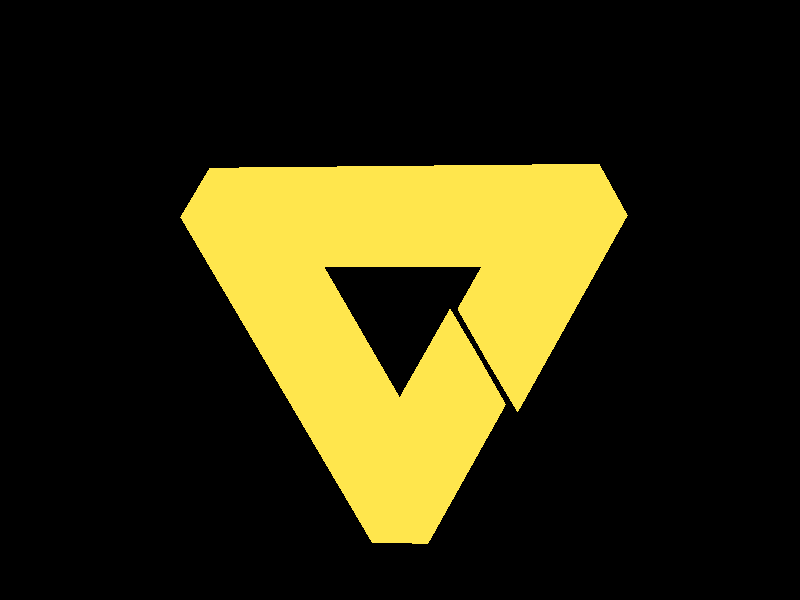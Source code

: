 // http://www.f-lohmueller.de/pov_tut/x_sam/sam_430f.htm
// create a regular point light source
light_source {
  0*x                  // light's position (translated below)
  color rgb <1,1,1>    // light's color
  translate <-20, -10, -20>
}


camera{ //-------------------------- 
   //orthographic
   location  < 0, 0, -20>
   right  x*image_width/image_height
   angle    5
   look_at <0,0,0>
} //----------

//-----------------------------------
#declare Length   = 1;
#declare Diameter = 0.15;
// internals:
#declare R = Diameter/2;
#declare L = Length - 2*R;
//-----------------------------------
#declare Triangle_Texture =
texture{ pigment{ color rgb<1,.9,.3>}
         finish { phong 1 }
       } // end of texture
//-----------------------------------
#declare Element =
box { <-R,-R,-R>,< L+R, R, R>
      texture {Triangle_Texture}
      //no_shadow
    } // end of box
//-----------------------------------
#declare Element_Cut =
intersection{
 object{ Element }
 plane{ <1,0,0>,0
        rotate<0,45,0>
        translate<L/2,0,0>
        texture {Triangle_Texture} }
} // end difference
//-----------------------------------
#declare Penrose_Triangle =
union{
object{ Element_Cut rotate<0,-90, 0>}
object{ Element     rotate<0,  0,90>}
object{ Element     rotate<0,  0, 0>              
      translate<0,L,0>
      }
 object{ Element_Cut rotate<0, 90, 0>                    translate<L,L,0>}
no_shadow
} // end of union //----------------- 


object {
    Penrose_Triangle   
    rotate <-45, 35, 0>
    translate -L/2*y
}                    
